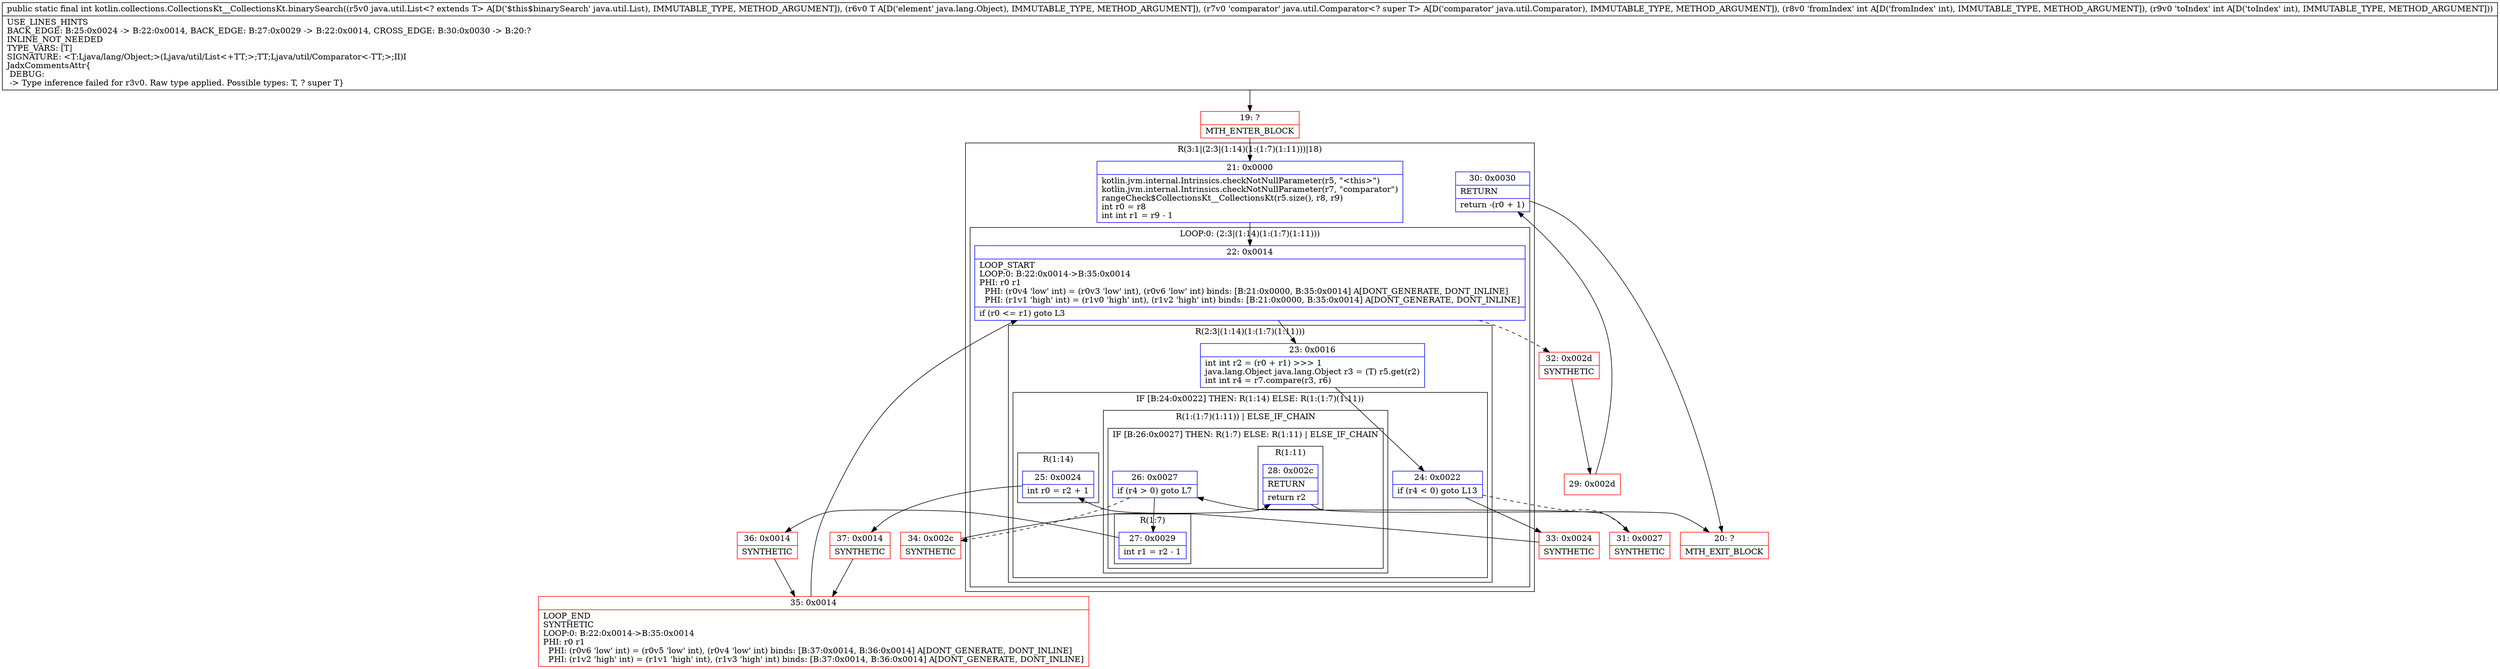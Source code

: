digraph "CFG forkotlin.collections.CollectionsKt__CollectionsKt.binarySearch(Ljava\/util\/List;Ljava\/lang\/Object;Ljava\/util\/Comparator;II)I" {
subgraph cluster_Region_1587856641 {
label = "R(3:1|(2:3|(1:14)(1:(1:7)(1:11)))|18)";
node [shape=record,color=blue];
Node_21 [shape=record,label="{21\:\ 0x0000|kotlin.jvm.internal.Intrinsics.checkNotNullParameter(r5, \"\<this\>\")\lkotlin.jvm.internal.Intrinsics.checkNotNullParameter(r7, \"comparator\")\lrangeCheck$CollectionsKt__CollectionsKt(r5.size(), r8, r9)\lint r0 = r8\lint int r1 = r9 \- 1\l}"];
subgraph cluster_LoopRegion_949167835 {
label = "LOOP:0: (2:3|(1:14)(1:(1:7)(1:11)))";
node [shape=record,color=blue];
Node_22 [shape=record,label="{22\:\ 0x0014|LOOP_START\lLOOP:0: B:22:0x0014\-\>B:35:0x0014\lPHI: r0 r1 \l  PHI: (r0v4 'low' int) = (r0v3 'low' int), (r0v6 'low' int) binds: [B:21:0x0000, B:35:0x0014] A[DONT_GENERATE, DONT_INLINE]\l  PHI: (r1v1 'high' int) = (r1v0 'high' int), (r1v2 'high' int) binds: [B:21:0x0000, B:35:0x0014] A[DONT_GENERATE, DONT_INLINE]\l|if (r0 \<= r1) goto L3\l}"];
subgraph cluster_Region_1455331000 {
label = "R(2:3|(1:14)(1:(1:7)(1:11)))";
node [shape=record,color=blue];
Node_23 [shape=record,label="{23\:\ 0x0016|int int r2 = (r0 + r1) \>\>\> 1\ljava.lang.Object java.lang.Object r3 = (T) r5.get(r2)\lint int r4 = r7.compare(r3, r6)\l}"];
subgraph cluster_IfRegion_1159062235 {
label = "IF [B:24:0x0022] THEN: R(1:14) ELSE: R(1:(1:7)(1:11))";
node [shape=record,color=blue];
Node_24 [shape=record,label="{24\:\ 0x0022|if (r4 \< 0) goto L13\l}"];
subgraph cluster_Region_2079730938 {
label = "R(1:14)";
node [shape=record,color=blue];
Node_25 [shape=record,label="{25\:\ 0x0024|int r0 = r2 + 1\l}"];
}
subgraph cluster_Region_382546428 {
label = "R(1:(1:7)(1:11)) | ELSE_IF_CHAIN\l";
node [shape=record,color=blue];
subgraph cluster_IfRegion_1740421015 {
label = "IF [B:26:0x0027] THEN: R(1:7) ELSE: R(1:11) | ELSE_IF_CHAIN\l";
node [shape=record,color=blue];
Node_26 [shape=record,label="{26\:\ 0x0027|if (r4 \> 0) goto L7\l}"];
subgraph cluster_Region_776658339 {
label = "R(1:7)";
node [shape=record,color=blue];
Node_27 [shape=record,label="{27\:\ 0x0029|int r1 = r2 \- 1\l}"];
}
subgraph cluster_Region_1687270764 {
label = "R(1:11)";
node [shape=record,color=blue];
Node_28 [shape=record,label="{28\:\ 0x002c|RETURN\l|return r2\l}"];
}
}
}
}
}
}
Node_30 [shape=record,label="{30\:\ 0x0030|RETURN\l|return \-(r0 + 1)\l}"];
}
Node_19 [shape=record,color=red,label="{19\:\ ?|MTH_ENTER_BLOCK\l}"];
Node_31 [shape=record,color=red,label="{31\:\ 0x0027|SYNTHETIC\l}"];
Node_36 [shape=record,color=red,label="{36\:\ 0x0014|SYNTHETIC\l}"];
Node_35 [shape=record,color=red,label="{35\:\ 0x0014|LOOP_END\lSYNTHETIC\lLOOP:0: B:22:0x0014\-\>B:35:0x0014\lPHI: r0 r1 \l  PHI: (r0v6 'low' int) = (r0v5 'low' int), (r0v4 'low' int) binds: [B:37:0x0014, B:36:0x0014] A[DONT_GENERATE, DONT_INLINE]\l  PHI: (r1v2 'high' int) = (r1v1 'high' int), (r1v3 'high' int) binds: [B:37:0x0014, B:36:0x0014] A[DONT_GENERATE, DONT_INLINE]\l}"];
Node_34 [shape=record,color=red,label="{34\:\ 0x002c|SYNTHETIC\l}"];
Node_20 [shape=record,color=red,label="{20\:\ ?|MTH_EXIT_BLOCK\l}"];
Node_33 [shape=record,color=red,label="{33\:\ 0x0024|SYNTHETIC\l}"];
Node_37 [shape=record,color=red,label="{37\:\ 0x0014|SYNTHETIC\l}"];
Node_32 [shape=record,color=red,label="{32\:\ 0x002d|SYNTHETIC\l}"];
Node_29 [shape=record,color=red,label="{29\:\ 0x002d}"];
MethodNode[shape=record,label="{public static final int kotlin.collections.CollectionsKt__CollectionsKt.binarySearch((r5v0 java.util.List\<? extends T\> A[D('$this$binarySearch' java.util.List), IMMUTABLE_TYPE, METHOD_ARGUMENT]), (r6v0 T A[D('element' java.lang.Object), IMMUTABLE_TYPE, METHOD_ARGUMENT]), (r7v0 'comparator' java.util.Comparator\<? super T\> A[D('comparator' java.util.Comparator), IMMUTABLE_TYPE, METHOD_ARGUMENT]), (r8v0 'fromIndex' int A[D('fromIndex' int), IMMUTABLE_TYPE, METHOD_ARGUMENT]), (r9v0 'toIndex' int A[D('toIndex' int), IMMUTABLE_TYPE, METHOD_ARGUMENT]))  | USE_LINES_HINTS\lBACK_EDGE: B:25:0x0024 \-\> B:22:0x0014, BACK_EDGE: B:27:0x0029 \-\> B:22:0x0014, CROSS_EDGE: B:30:0x0030 \-\> B:20:?\lINLINE_NOT_NEEDED\lTYPE_VARS: [T]\lSIGNATURE: \<T:Ljava\/lang\/Object;\>(Ljava\/util\/List\<+TT;\>;TT;Ljava\/util\/Comparator\<\-TT;\>;II)I\lJadxCommentsAttr\{\l DEBUG: \l \-\> Type inference failed for r3v0. Raw type applied. Possible types: T, ? super T\}\l}"];
MethodNode -> Node_19;Node_21 -> Node_22;
Node_22 -> Node_23;
Node_22 -> Node_32[style=dashed];
Node_23 -> Node_24;
Node_24 -> Node_31[style=dashed];
Node_24 -> Node_33;
Node_25 -> Node_37;
Node_26 -> Node_27;
Node_26 -> Node_34[style=dashed];
Node_27 -> Node_36;
Node_28 -> Node_20;
Node_30 -> Node_20;
Node_19 -> Node_21;
Node_31 -> Node_26;
Node_36 -> Node_35;
Node_35 -> Node_22;
Node_34 -> Node_28;
Node_33 -> Node_25;
Node_37 -> Node_35;
Node_32 -> Node_29;
Node_29 -> Node_30;
}


